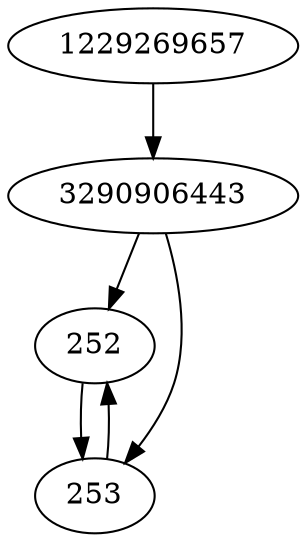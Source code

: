 strict digraph  {
1229269657;
3290906443;
252;
253;
1229269657 -> 3290906443;
3290906443 -> 252;
3290906443 -> 253;
252 -> 253;
253 -> 252;
}
